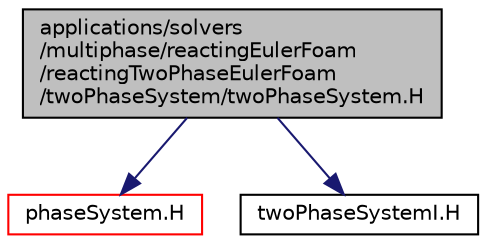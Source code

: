 digraph "applications/solvers/multiphase/reactingEulerFoam/reactingTwoPhaseEulerFoam/twoPhaseSystem/twoPhaseSystem.H"
{
  bgcolor="transparent";
  edge [fontname="Helvetica",fontsize="10",labelfontname="Helvetica",labelfontsize="10"];
  node [fontname="Helvetica",fontsize="10",shape=record];
  Node1 [label="applications/solvers\l/multiphase/reactingEulerFoam\l/reactingTwoPhaseEulerFoam\l/twoPhaseSystem/twoPhaseSystem.H",height=0.2,width=0.4,color="black", fillcolor="grey75", style="filled", fontcolor="black"];
  Node1 -> Node2 [color="midnightblue",fontsize="10",style="solid",fontname="Helvetica"];
  Node2 [label="phaseSystem.H",height=0.2,width=0.4,color="red",URL="$a03836.html"];
  Node1 -> Node3 [color="midnightblue",fontsize="10",style="solid",fontname="Helvetica"];
  Node3 [label="twoPhaseSystemI.H",height=0.2,width=0.4,color="black",URL="$a04007.html"];
}
